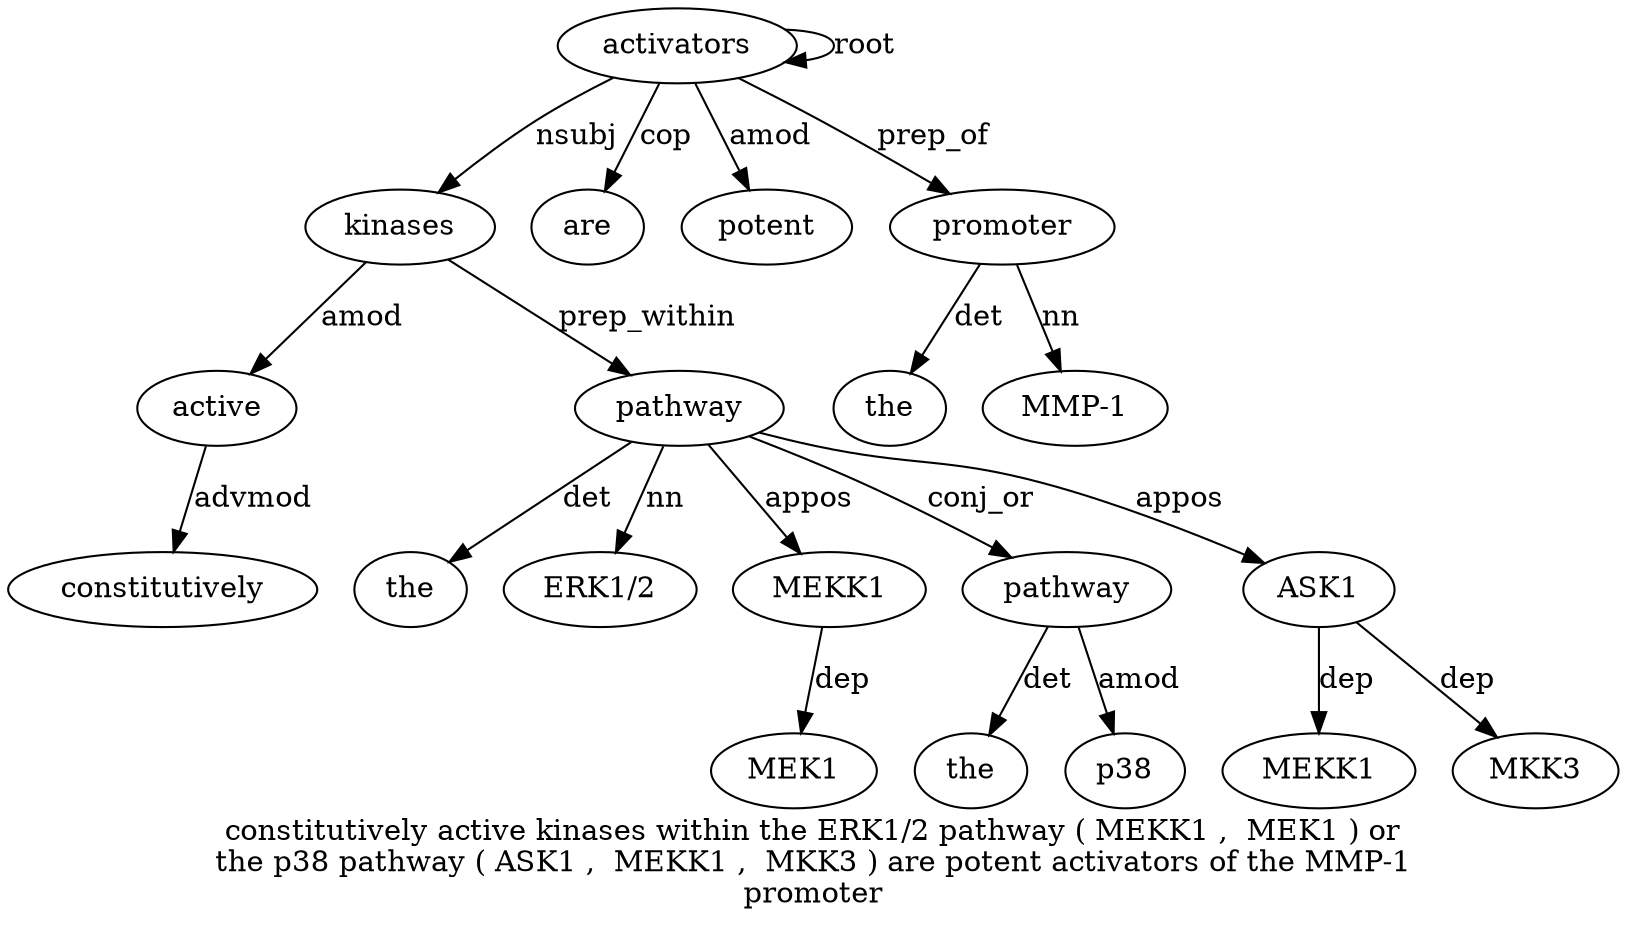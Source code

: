 digraph "constitutively active kinases within the ERK1/2 pathway ( MEKK1 ,  MEK1 ) or the p38 pathway ( ASK1 ,  MEKK1 ,  MKK3 ) are potent activators of the MMP-1 promoter" {
label="constitutively active kinases within the ERK1/2 pathway ( MEKK1 ,  MEK1 ) or
the p38 pathway ( ASK1 ,  MEKK1 ,  MKK3 ) are potent activators of the MMP-1
promoter";
active2 [style=filled, fillcolor=white, label=active];
constitutively1 [style=filled, fillcolor=white, label=constitutively];
active2 -> constitutively1  [label=advmod];
kinases3 [style=filled, fillcolor=white, label=kinases];
kinases3 -> active2  [label=amod];
activators26 [style=filled, fillcolor=white, label=activators];
activators26 -> kinases3  [label=nsubj];
pathway7 [style=filled, fillcolor=white, label=pathway];
the5 [style=filled, fillcolor=white, label=the];
pathway7 -> the5  [label=det];
"ERK1/26" [style=filled, fillcolor=white, label="ERK1/2"];
pathway7 -> "ERK1/26"  [label=nn];
kinases3 -> pathway7  [label=prep_within];
MEKK19 [style=filled, fillcolor=white, label=MEKK1];
pathway7 -> MEKK19  [label=appos];
MEK1 [style=filled, fillcolor=white, label=MEK1];
MEKK19 -> MEK1  [label=dep];
pathway16 [style=filled, fillcolor=white, label=pathway];
the14 [style=filled, fillcolor=white, label=the];
pathway16 -> the14  [label=det];
p3815 [style=filled, fillcolor=white, label=p38];
pathway16 -> p3815  [label=amod];
pathway7 -> pathway16  [label=conj_or];
ASK118 [style=filled, fillcolor=white, label=ASK1];
pathway7 -> ASK118  [label=appos];
MEKK120 [style=filled, fillcolor=white, label=MEKK1];
ASK118 -> MEKK120  [label=dep];
MKK322 [style=filled, fillcolor=white, label=MKK3];
ASK118 -> MKK322  [label=dep];
are24 [style=filled, fillcolor=white, label=are];
activators26 -> are24  [label=cop];
potent25 [style=filled, fillcolor=white, label=potent];
activators26 -> potent25  [label=amod];
activators26 -> activators26  [label=root];
promoter30 [style=filled, fillcolor=white, label=promoter];
the28 [style=filled, fillcolor=white, label=the];
promoter30 -> the28  [label=det];
"MMP-129" [style=filled, fillcolor=white, label="MMP-1"];
promoter30 -> "MMP-129"  [label=nn];
activators26 -> promoter30  [label=prep_of];
}

